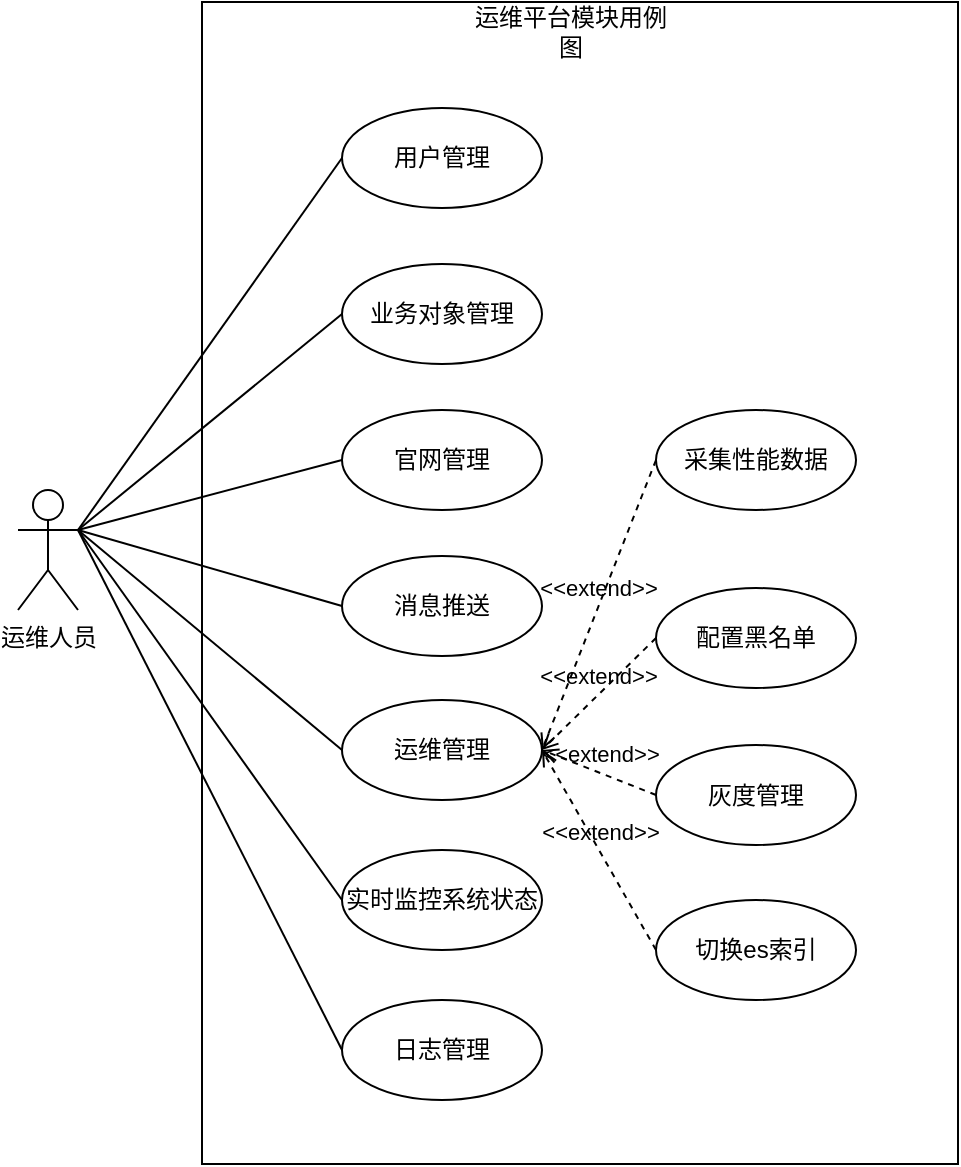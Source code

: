 <mxfile version="26.1.0">
  <diagram name="第 1 页" id="WJUtz7Rxz2oehlu2ZGch">
    <mxGraphModel dx="1242" dy="785" grid="0" gridSize="10" guides="1" tooltips="1" connect="1" arrows="1" fold="1" page="1" pageScale="1" pageWidth="827" pageHeight="1169" math="0" shadow="0">
      <root>
        <mxCell id="0" />
        <mxCell id="1" parent="0" />
        <mxCell id="g6ToRq7C6qLXgpcezVMa-1" value="运维人员" style="shape=umlActor;verticalLabelPosition=bottom;verticalAlign=top;html=1;" parent="1" vertex="1">
          <mxGeometry x="187" y="432" width="30" height="60" as="geometry" />
        </mxCell>
        <mxCell id="g6ToRq7C6qLXgpcezVMa-2" value="" style="rounded=0;whiteSpace=wrap;html=1;" parent="1" vertex="1">
          <mxGeometry x="279" y="188" width="378" height="581" as="geometry" />
        </mxCell>
        <mxCell id="g6ToRq7C6qLXgpcezVMa-3" value="运维平台模块用例图" style="text;html=1;align=center;verticalAlign=middle;whiteSpace=wrap;rounded=0;" parent="1" vertex="1">
          <mxGeometry x="414" y="188" width="99" height="30" as="geometry" />
        </mxCell>
        <mxCell id="g6ToRq7C6qLXgpcezVMa-4" value="实时监控系统状态" style="ellipse;whiteSpace=wrap;html=1;" parent="1" vertex="1">
          <mxGeometry x="349" y="612" width="100" height="50" as="geometry" />
        </mxCell>
        <mxCell id="g6ToRq7C6qLXgpcezVMa-5" value="" style="endArrow=none;html=1;rounded=0;exitX=1;exitY=0.333;exitDx=0;exitDy=0;exitPerimeter=0;entryX=0;entryY=0.5;entryDx=0;entryDy=0;" parent="1" source="g6ToRq7C6qLXgpcezVMa-1" target="g6ToRq7C6qLXgpcezVMa-4" edge="1">
          <mxGeometry width="50" height="50" relative="1" as="geometry">
            <mxPoint x="141" y="508" as="sourcePoint" />
            <mxPoint x="223" y="493" as="targetPoint" />
          </mxGeometry>
        </mxCell>
        <mxCell id="g6ToRq7C6qLXgpcezVMa-6" value="用户管理" style="ellipse;whiteSpace=wrap;html=1;" parent="1" vertex="1">
          <mxGeometry x="349" y="241" width="100" height="50" as="geometry" />
        </mxCell>
        <mxCell id="g6ToRq7C6qLXgpcezVMa-7" value="" style="endArrow=none;html=1;rounded=0;entryX=0;entryY=0.5;entryDx=0;entryDy=0;exitX=1;exitY=0.333;exitDx=0;exitDy=0;exitPerimeter=0;" parent="1" source="g6ToRq7C6qLXgpcezVMa-1" target="g6ToRq7C6qLXgpcezVMa-6" edge="1">
          <mxGeometry width="50" height="50" relative="1" as="geometry">
            <mxPoint x="145" y="498" as="sourcePoint" />
            <mxPoint x="251" y="596" as="targetPoint" />
          </mxGeometry>
        </mxCell>
        <mxCell id="g6ToRq7C6qLXgpcezVMa-8" value="业务对象管理" style="ellipse;whiteSpace=wrap;html=1;" parent="1" vertex="1">
          <mxGeometry x="349" y="319" width="100" height="50" as="geometry" />
        </mxCell>
        <mxCell id="g6ToRq7C6qLXgpcezVMa-9" value="" style="endArrow=none;html=1;rounded=0;entryX=0;entryY=0.5;entryDx=0;entryDy=0;exitX=1;exitY=0.333;exitDx=0;exitDy=0;exitPerimeter=0;" parent="1" source="g6ToRq7C6qLXgpcezVMa-1" target="g6ToRq7C6qLXgpcezVMa-8" edge="1">
          <mxGeometry width="50" height="50" relative="1" as="geometry">
            <mxPoint x="156" y="350" as="sourcePoint" />
            <mxPoint x="359" y="276" as="targetPoint" />
          </mxGeometry>
        </mxCell>
        <mxCell id="g6ToRq7C6qLXgpcezVMa-12" value="官网管理" style="ellipse;whiteSpace=wrap;html=1;" parent="1" vertex="1">
          <mxGeometry x="349" y="392" width="100" height="50" as="geometry" />
        </mxCell>
        <mxCell id="g6ToRq7C6qLXgpcezVMa-14" value="消息推送" style="ellipse;whiteSpace=wrap;html=1;" parent="1" vertex="1">
          <mxGeometry x="349" y="465" width="100" height="50" as="geometry" />
        </mxCell>
        <mxCell id="g6ToRq7C6qLXgpcezVMa-15" value="运维管理" style="ellipse;whiteSpace=wrap;html=1;" parent="1" vertex="1">
          <mxGeometry x="349" y="537" width="100" height="50" as="geometry" />
        </mxCell>
        <mxCell id="g6ToRq7C6qLXgpcezVMa-16" value="灰度管理" style="ellipse;whiteSpace=wrap;html=1;" parent="1" vertex="1">
          <mxGeometry x="506" y="559.5" width="100" height="50" as="geometry" />
        </mxCell>
        <mxCell id="g6ToRq7C6qLXgpcezVMa-17" value="配置黑名单" style="ellipse;whiteSpace=wrap;html=1;" parent="1" vertex="1">
          <mxGeometry x="506" y="481" width="100" height="50" as="geometry" />
        </mxCell>
        <mxCell id="g6ToRq7C6qLXgpcezVMa-18" value="切换es索引" style="ellipse;whiteSpace=wrap;html=1;" parent="1" vertex="1">
          <mxGeometry x="506" y="637" width="100" height="50" as="geometry" />
        </mxCell>
        <mxCell id="g6ToRq7C6qLXgpcezVMa-19" value="采集性能数据" style="ellipse;whiteSpace=wrap;html=1;" parent="1" vertex="1">
          <mxGeometry x="506" y="392" width="100" height="50" as="geometry" />
        </mxCell>
        <mxCell id="g6ToRq7C6qLXgpcezVMa-20" value="日志管理" style="ellipse;whiteSpace=wrap;html=1;" parent="1" vertex="1">
          <mxGeometry x="349" y="687" width="100" height="50" as="geometry" />
        </mxCell>
        <mxCell id="g6ToRq7C6qLXgpcezVMa-21" value="" style="endArrow=none;html=1;rounded=0;entryX=0;entryY=0.5;entryDx=0;entryDy=0;exitX=1;exitY=0.333;exitDx=0;exitDy=0;exitPerimeter=0;" parent="1" source="g6ToRq7C6qLXgpcezVMa-1" target="g6ToRq7C6qLXgpcezVMa-12" edge="1">
          <mxGeometry width="50" height="50" relative="1" as="geometry">
            <mxPoint x="224" y="359" as="sourcePoint" />
            <mxPoint x="359" y="354" as="targetPoint" />
          </mxGeometry>
        </mxCell>
        <mxCell id="g6ToRq7C6qLXgpcezVMa-22" value="" style="endArrow=none;html=1;rounded=0;entryX=0;entryY=0.5;entryDx=0;entryDy=0;exitX=1;exitY=0.333;exitDx=0;exitDy=0;exitPerimeter=0;" parent="1" source="g6ToRq7C6qLXgpcezVMa-1" target="g6ToRq7C6qLXgpcezVMa-14" edge="1">
          <mxGeometry width="50" height="50" relative="1" as="geometry">
            <mxPoint x="224" y="359" as="sourcePoint" />
            <mxPoint x="359" y="427" as="targetPoint" />
          </mxGeometry>
        </mxCell>
        <mxCell id="g6ToRq7C6qLXgpcezVMa-23" value="" style="endArrow=none;html=1;rounded=0;entryX=0;entryY=0.5;entryDx=0;entryDy=0;exitX=1;exitY=0.333;exitDx=0;exitDy=0;exitPerimeter=0;" parent="1" source="g6ToRq7C6qLXgpcezVMa-1" target="g6ToRq7C6qLXgpcezVMa-15" edge="1">
          <mxGeometry width="50" height="50" relative="1" as="geometry">
            <mxPoint x="224" y="359" as="sourcePoint" />
            <mxPoint x="359" y="500" as="targetPoint" />
          </mxGeometry>
        </mxCell>
        <mxCell id="g6ToRq7C6qLXgpcezVMa-24" value="" style="endArrow=none;html=1;rounded=0;entryX=0;entryY=0.5;entryDx=0;entryDy=0;exitX=1;exitY=0.333;exitDx=0;exitDy=0;exitPerimeter=0;" parent="1" source="g6ToRq7C6qLXgpcezVMa-1" target="g6ToRq7C6qLXgpcezVMa-20" edge="1">
          <mxGeometry width="50" height="50" relative="1" as="geometry">
            <mxPoint x="224" y="359" as="sourcePoint" />
            <mxPoint x="359" y="572" as="targetPoint" />
          </mxGeometry>
        </mxCell>
        <mxCell id="g6ToRq7C6qLXgpcezVMa-25" value="&amp;lt;&amp;lt;extend&amp;gt;&amp;gt;" style="html=1;verticalAlign=bottom;labelBackgroundColor=none;endArrow=open;endFill=0;dashed=1;rounded=0;entryX=1;entryY=0.5;entryDx=0;entryDy=0;exitX=0;exitY=0.5;exitDx=0;exitDy=0;" parent="1" source="g6ToRq7C6qLXgpcezVMa-19" target="g6ToRq7C6qLXgpcezVMa-15" edge="1">
          <mxGeometry width="160" relative="1" as="geometry">
            <mxPoint x="322" y="519" as="sourcePoint" />
            <mxPoint x="482" y="519" as="targetPoint" />
          </mxGeometry>
        </mxCell>
        <mxCell id="g6ToRq7C6qLXgpcezVMa-26" value="&amp;lt;&amp;lt;extend&amp;gt;&amp;gt;" style="html=1;verticalAlign=bottom;labelBackgroundColor=none;endArrow=open;endFill=0;dashed=1;rounded=0;entryX=1;entryY=0.5;entryDx=0;entryDy=0;exitX=0;exitY=0.5;exitDx=0;exitDy=0;" parent="1" source="g6ToRq7C6qLXgpcezVMa-17" target="g6ToRq7C6qLXgpcezVMa-15" edge="1">
          <mxGeometry width="160" relative="1" as="geometry">
            <mxPoint x="490" y="427" as="sourcePoint" />
            <mxPoint x="459" y="572" as="targetPoint" />
          </mxGeometry>
        </mxCell>
        <mxCell id="g6ToRq7C6qLXgpcezVMa-27" value="&amp;lt;&amp;lt;extend&amp;gt;&amp;gt;" style="html=1;verticalAlign=bottom;labelBackgroundColor=none;endArrow=open;endFill=0;dashed=1;rounded=0;entryX=1;entryY=0.5;entryDx=0;entryDy=0;exitX=0;exitY=0.5;exitDx=0;exitDy=0;" parent="1" source="g6ToRq7C6qLXgpcezVMa-16" target="g6ToRq7C6qLXgpcezVMa-15" edge="1">
          <mxGeometry width="160" relative="1" as="geometry">
            <mxPoint x="516" y="516" as="sourcePoint" />
            <mxPoint x="459" y="572" as="targetPoint" />
          </mxGeometry>
        </mxCell>
        <mxCell id="g6ToRq7C6qLXgpcezVMa-28" value="&amp;lt;&amp;lt;extend&amp;gt;&amp;gt;" style="html=1;verticalAlign=bottom;labelBackgroundColor=none;endArrow=open;endFill=0;dashed=1;rounded=0;entryX=1;entryY=0.5;entryDx=0;entryDy=0;exitX=0;exitY=0.5;exitDx=0;exitDy=0;" parent="1" source="g6ToRq7C6qLXgpcezVMa-18" target="g6ToRq7C6qLXgpcezVMa-15" edge="1">
          <mxGeometry width="160" relative="1" as="geometry">
            <mxPoint x="516" y="595" as="sourcePoint" />
            <mxPoint x="459" y="572" as="targetPoint" />
          </mxGeometry>
        </mxCell>
      </root>
    </mxGraphModel>
  </diagram>
</mxfile>
